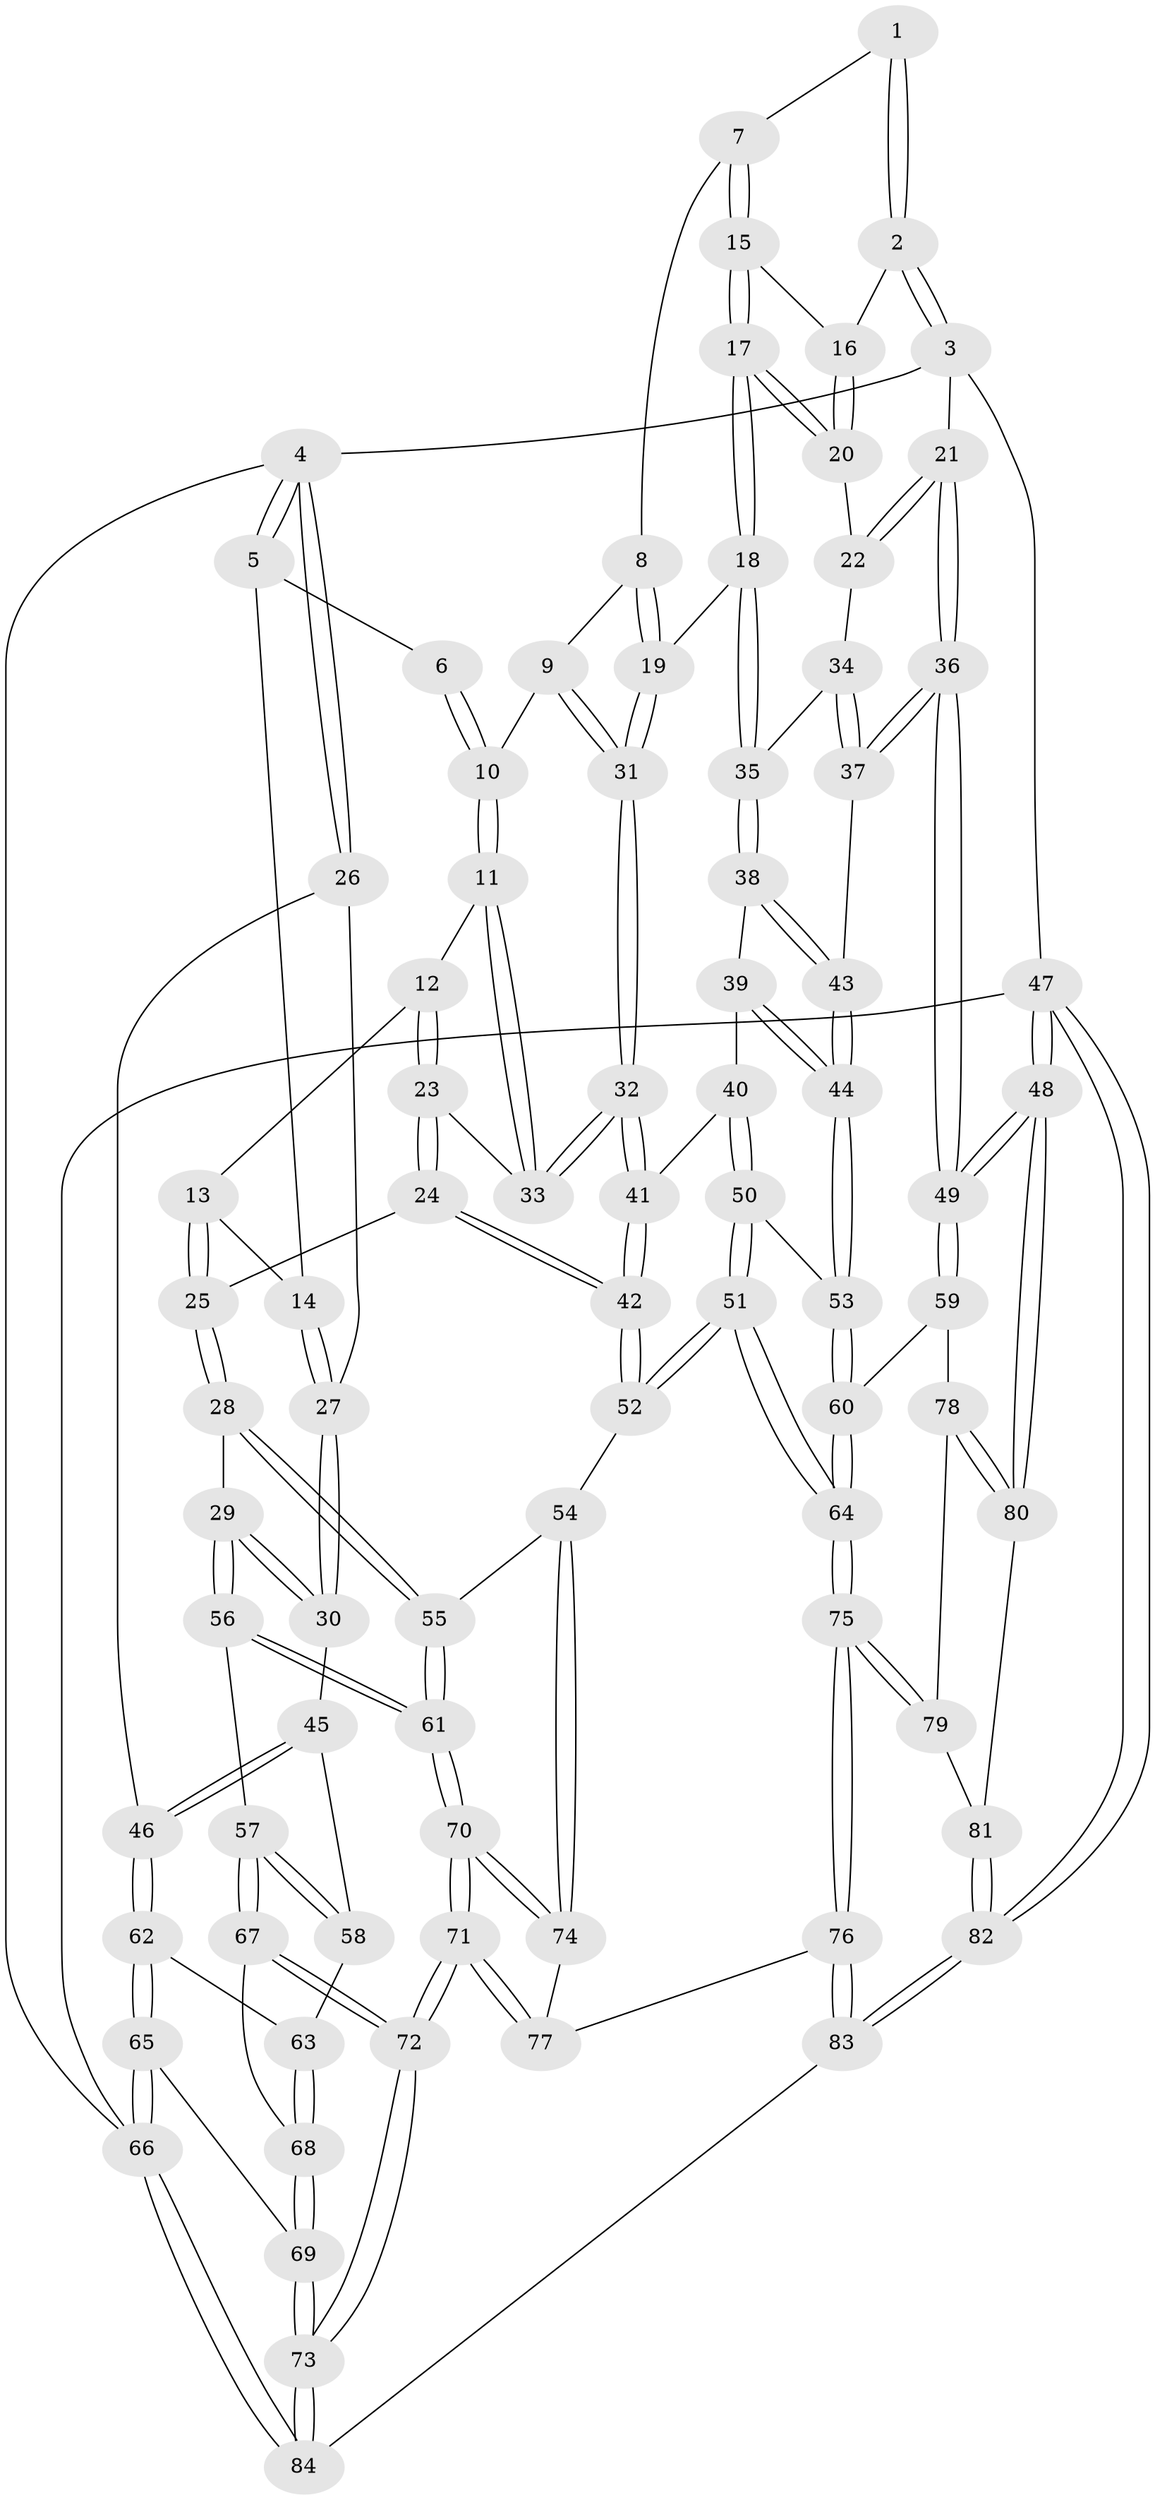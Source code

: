 // Generated by graph-tools (version 1.1) at 2025/51/03/09/25 03:51:04]
// undirected, 84 vertices, 207 edges
graph export_dot {
graph [start="1"]
  node [color=gray90,style=filled];
  1 [pos="+0.6667063759533862+0"];
  2 [pos="+1+0"];
  3 [pos="+1+0"];
  4 [pos="+0+0"];
  5 [pos="+0.4313273213868848+0"];
  6 [pos="+0.4787511957576062+0"];
  7 [pos="+0.7192716471990926+0.1329821165884085"];
  8 [pos="+0.716844060196904+0.13953029340721193"];
  9 [pos="+0.5728465306379334+0.18667516997174044"];
  10 [pos="+0.5623975787069857+0.179767047316268"];
  11 [pos="+0.5061532201606196+0.2209859857964105"];
  12 [pos="+0.38477382493779444+0.19921773868687545"];
  13 [pos="+0.35105994719923767+0.17215136970983522"];
  14 [pos="+0.3211295587149898+0.1454640366289309"];
  15 [pos="+0.8683170640300086+0.123743713504715"];
  16 [pos="+0.8765148698715293+0.11521350428025165"];
  17 [pos="+0.8136609275245845+0.2749131635949083"];
  18 [pos="+0.7913481349309981+0.29996322104609996"];
  19 [pos="+0.7619616329432275+0.2961348002059199"];
  20 [pos="+0.949604165409339+0.24287194216052108"];
  21 [pos="+1+0.16910312231630603"];
  22 [pos="+0.9955602603848972+0.25217184081701466"];
  23 [pos="+0.4408789519184379+0.34759226072832083"];
  24 [pos="+0.42640892856737184+0.43518001093789893"];
  25 [pos="+0.39667925407073024+0.4388207330594475"];
  26 [pos="+0+0"];
  27 [pos="+0.1870802383385784+0.24501818572887452"];
  28 [pos="+0.3210937845422791+0.4506287585248478"];
  29 [pos="+0.2720603292751484+0.45109346434710074"];
  30 [pos="+0.20603492254779762+0.4079963306363965"];
  31 [pos="+0.6604790271484048+0.3302686911292972"];
  32 [pos="+0.6434483946132773+0.3555530898110907"];
  33 [pos="+0.4898487420625447+0.2671451085112483"];
  34 [pos="+0.9461106571340377+0.3192732881313412"];
  35 [pos="+0.8333126229374419+0.3537979842547416"];
  36 [pos="+1+0.4730410339625535"];
  37 [pos="+1+0.4780127019759786"];
  38 [pos="+0.8362382979521311+0.3616666641499388"];
  39 [pos="+0.7893091648815846+0.457029370719545"];
  40 [pos="+0.7061050705752037+0.5008411016598335"];
  41 [pos="+0.629260734954333+0.3807729182363708"];
  42 [pos="+0.4695026409464256+0.4512637200949079"];
  43 [pos="+0.9736155896554781+0.48943418352034684"];
  44 [pos="+0.8863123610870138+0.5721376453010413"];
  45 [pos="+0.13515140438640408+0.4392101380443224"];
  46 [pos="+0+0.5272503053178722"];
  47 [pos="+1+1"];
  48 [pos="+1+1"];
  49 [pos="+1+0.759229407154768"];
  50 [pos="+0.7062919780262438+0.5088225039082495"];
  51 [pos="+0.5964856693432515+0.685992309528335"];
  52 [pos="+0.5710920849823159+0.6762630105594166"];
  53 [pos="+0.865371290158626+0.6058020063763448"];
  54 [pos="+0.5534768846781225+0.6825567791574847"];
  55 [pos="+0.4244111816762438+0.692278460226241"];
  56 [pos="+0.2514648747157444+0.6928363282252253"];
  57 [pos="+0.218986472507189+0.7093630928680454"];
  58 [pos="+0.13254235938563186+0.6436133986960239"];
  59 [pos="+0.930649193612904+0.7329287269321498"];
  60 [pos="+0.8556685827693551+0.6649983656817341"];
  61 [pos="+0.3251394559861599+0.7304756482050015"];
  62 [pos="+0+0.5616243888001622"];
  63 [pos="+0+0.5880278887292798"];
  64 [pos="+0.656623009214171+0.7465954721758513"];
  65 [pos="+0+0.766245196165793"];
  66 [pos="+0+1"];
  67 [pos="+0.2113151728489214+0.7173480291457776"];
  68 [pos="+0.13817562496499564+0.7477037815459322"];
  69 [pos="+0.0810446142870407+0.8172743524913338"];
  70 [pos="+0.3660557524252628+0.8810414846268226"];
  71 [pos="+0.23401009631037475+1"];
  72 [pos="+0.2229538559448389+1"];
  73 [pos="+0.222568736935538+1"];
  74 [pos="+0.4192352869188122+0.8656784146187957"];
  75 [pos="+0.6686144074930968+0.8679381799808447"];
  76 [pos="+0.6510101311378081+0.9136491343550285"];
  77 [pos="+0.52492482972939+0.8924842476348867"];
  78 [pos="+0.9008073526666488+0.8225919858390893"];
  79 [pos="+0.8135668434529755+0.8773956564710713"];
  80 [pos="+0.9497562715098156+0.9006099561339025"];
  81 [pos="+0.8687360292504867+0.9415333976437008"];
  82 [pos="+0.8927974579968374+1"];
  83 [pos="+0.6390580302449795+1"];
  84 [pos="+0.2144032294791508+1"];
  1 -- 2;
  1 -- 2;
  1 -- 7;
  2 -- 3;
  2 -- 3;
  2 -- 16;
  3 -- 4;
  3 -- 21;
  3 -- 47;
  4 -- 5;
  4 -- 5;
  4 -- 26;
  4 -- 26;
  4 -- 66;
  5 -- 6;
  5 -- 14;
  6 -- 10;
  6 -- 10;
  7 -- 8;
  7 -- 15;
  7 -- 15;
  8 -- 9;
  8 -- 19;
  8 -- 19;
  9 -- 10;
  9 -- 31;
  9 -- 31;
  10 -- 11;
  10 -- 11;
  11 -- 12;
  11 -- 33;
  11 -- 33;
  12 -- 13;
  12 -- 23;
  12 -- 23;
  13 -- 14;
  13 -- 25;
  13 -- 25;
  14 -- 27;
  14 -- 27;
  15 -- 16;
  15 -- 17;
  15 -- 17;
  16 -- 20;
  16 -- 20;
  17 -- 18;
  17 -- 18;
  17 -- 20;
  17 -- 20;
  18 -- 19;
  18 -- 35;
  18 -- 35;
  19 -- 31;
  19 -- 31;
  20 -- 22;
  21 -- 22;
  21 -- 22;
  21 -- 36;
  21 -- 36;
  22 -- 34;
  23 -- 24;
  23 -- 24;
  23 -- 33;
  24 -- 25;
  24 -- 42;
  24 -- 42;
  25 -- 28;
  25 -- 28;
  26 -- 27;
  26 -- 46;
  27 -- 30;
  27 -- 30;
  28 -- 29;
  28 -- 55;
  28 -- 55;
  29 -- 30;
  29 -- 30;
  29 -- 56;
  29 -- 56;
  30 -- 45;
  31 -- 32;
  31 -- 32;
  32 -- 33;
  32 -- 33;
  32 -- 41;
  32 -- 41;
  34 -- 35;
  34 -- 37;
  34 -- 37;
  35 -- 38;
  35 -- 38;
  36 -- 37;
  36 -- 37;
  36 -- 49;
  36 -- 49;
  37 -- 43;
  38 -- 39;
  38 -- 43;
  38 -- 43;
  39 -- 40;
  39 -- 44;
  39 -- 44;
  40 -- 41;
  40 -- 50;
  40 -- 50;
  41 -- 42;
  41 -- 42;
  42 -- 52;
  42 -- 52;
  43 -- 44;
  43 -- 44;
  44 -- 53;
  44 -- 53;
  45 -- 46;
  45 -- 46;
  45 -- 58;
  46 -- 62;
  46 -- 62;
  47 -- 48;
  47 -- 48;
  47 -- 82;
  47 -- 82;
  47 -- 66;
  48 -- 49;
  48 -- 49;
  48 -- 80;
  48 -- 80;
  49 -- 59;
  49 -- 59;
  50 -- 51;
  50 -- 51;
  50 -- 53;
  51 -- 52;
  51 -- 52;
  51 -- 64;
  51 -- 64;
  52 -- 54;
  53 -- 60;
  53 -- 60;
  54 -- 55;
  54 -- 74;
  54 -- 74;
  55 -- 61;
  55 -- 61;
  56 -- 57;
  56 -- 61;
  56 -- 61;
  57 -- 58;
  57 -- 58;
  57 -- 67;
  57 -- 67;
  58 -- 63;
  59 -- 60;
  59 -- 78;
  60 -- 64;
  60 -- 64;
  61 -- 70;
  61 -- 70;
  62 -- 63;
  62 -- 65;
  62 -- 65;
  63 -- 68;
  63 -- 68;
  64 -- 75;
  64 -- 75;
  65 -- 66;
  65 -- 66;
  65 -- 69;
  66 -- 84;
  66 -- 84;
  67 -- 68;
  67 -- 72;
  67 -- 72;
  68 -- 69;
  68 -- 69;
  69 -- 73;
  69 -- 73;
  70 -- 71;
  70 -- 71;
  70 -- 74;
  70 -- 74;
  71 -- 72;
  71 -- 72;
  71 -- 77;
  71 -- 77;
  72 -- 73;
  72 -- 73;
  73 -- 84;
  73 -- 84;
  74 -- 77;
  75 -- 76;
  75 -- 76;
  75 -- 79;
  75 -- 79;
  76 -- 77;
  76 -- 83;
  76 -- 83;
  78 -- 79;
  78 -- 80;
  78 -- 80;
  79 -- 81;
  80 -- 81;
  81 -- 82;
  81 -- 82;
  82 -- 83;
  82 -- 83;
  83 -- 84;
}
